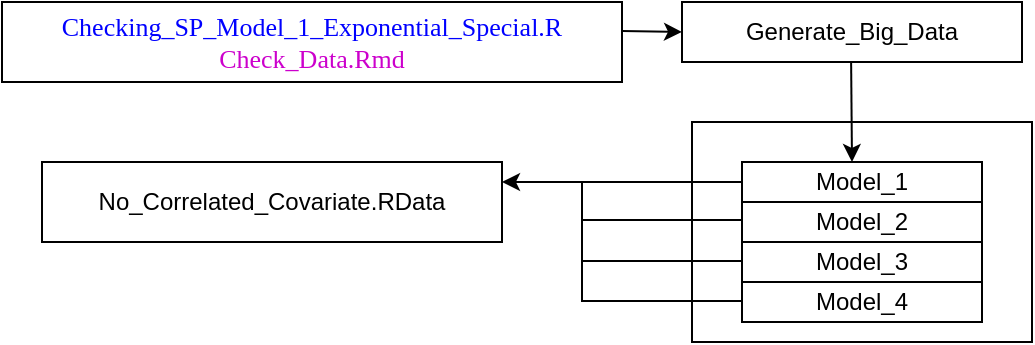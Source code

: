 <mxfile version="21.0.2" type="device"><diagram id="K0TTWNV6GmDdDqxvPRKL" name="Page-1"><mxGraphModel dx="1900" dy="481" grid="1" gridSize="10" guides="1" tooltips="1" connect="1" arrows="1" fold="1" page="1" pageScale="1" pageWidth="850" pageHeight="1400" math="0" shadow="0"><root><mxCell id="0"/><mxCell id="1" parent="0"/><mxCell id="Y1eEmwe5A8W9MucP_A89-1" value="Generate_Big_Data" style="rounded=0;whiteSpace=wrap;html=1;" parent="1" vertex="1"><mxGeometry x="330" y="50" width="170" height="30" as="geometry"/></mxCell><mxCell id="Y1eEmwe5A8W9MucP_A89-2" value="" style="rounded=0;whiteSpace=wrap;html=1;" parent="1" vertex="1"><mxGeometry x="335" y="110" width="170" height="110" as="geometry"/></mxCell><mxCell id="Y1eEmwe5A8W9MucP_A89-4" value="Model_1" style="rounded=0;whiteSpace=wrap;html=1;" parent="1" vertex="1"><mxGeometry x="360" y="130" width="120" height="20" as="geometry"/></mxCell><mxCell id="fX8UC9Y6-zPuihuaWVjo-6" value="" style="edgeStyle=orthogonalEdgeStyle;rounded=0;orthogonalLoop=1;jettySize=auto;html=1;fontFamily=Verdana;fontSize=13;fontColor=#CC00CC;" parent="1" source="Y1eEmwe5A8W9MucP_A89-6" target="fX8UC9Y6-zPuihuaWVjo-5" edge="1"><mxGeometry relative="1" as="geometry"/></mxCell><mxCell id="Y1eEmwe5A8W9MucP_A89-6" value="Model_2" style="rounded=0;whiteSpace=wrap;html=1;" parent="1" vertex="1"><mxGeometry x="360" y="150" width="120" height="20" as="geometry"/></mxCell><mxCell id="Y1eEmwe5A8W9MucP_A89-7" value="Model_3" style="rounded=0;whiteSpace=wrap;html=1;" parent="1" vertex="1"><mxGeometry x="360" y="170" width="120" height="20" as="geometry"/></mxCell><mxCell id="Y1eEmwe5A8W9MucP_A89-9" value="No_Correlated_Covariate.RData" style="rounded=0;whiteSpace=wrap;html=1;" parent="1" vertex="1"><mxGeometry x="10" y="130" width="230" height="40" as="geometry"/></mxCell><mxCell id="fX8UC9Y6-zPuihuaWVjo-1" value="Checking_SP_Model_1_Exponential_Special.R&lt;br&gt;&lt;font color=&quot;#cc00cc&quot;&gt;Check_Data.Rmd&lt;/font&gt;" style="rounded=0;whiteSpace=wrap;html=1;fontFamily=Verdana;fontSize=13;fontColor=#0000FF;" parent="1" vertex="1"><mxGeometry x="-10" y="50" width="310" height="40" as="geometry"/></mxCell><mxCell id="fX8UC9Y6-zPuihuaWVjo-4" value="" style="endArrow=classic;html=1;rounded=0;fontFamily=Verdana;fontSize=13;fontColor=#CC00CC;exitX=0.414;exitY=1;exitDx=0;exitDy=0;exitPerimeter=0;" parent="1" edge="1"><mxGeometry width="50" height="50" relative="1" as="geometry"><mxPoint x="300.0" y="64.5" as="sourcePoint"/><mxPoint x="330" y="65" as="targetPoint"/></mxGeometry></mxCell><mxCell id="fX8UC9Y6-zPuihuaWVjo-5" value="Model_4" style="rounded=0;whiteSpace=wrap;html=1;" parent="1" vertex="1"><mxGeometry x="360" y="190" width="120" height="20" as="geometry"/></mxCell><mxCell id="fX8UC9Y6-zPuihuaWVjo-7" value="" style="endArrow=classic;html=1;rounded=0;fontFamily=Verdana;fontSize=13;fontColor=#CC00CC;exitX=0.414;exitY=1;exitDx=0;exitDy=0;exitPerimeter=0;" parent="1" edge="1"><mxGeometry width="50" height="50" relative="1" as="geometry"><mxPoint x="414.56" y="80" as="sourcePoint"/><mxPoint x="415" y="130" as="targetPoint"/></mxGeometry></mxCell><mxCell id="fX8UC9Y6-zPuihuaWVjo-8" value="" style="endArrow=none;html=1;rounded=0;fontFamily=Verdana;fontSize=13;fontColor=#CC00CC;" parent="1" edge="1"><mxGeometry width="50" height="50" relative="1" as="geometry"><mxPoint x="280" y="159" as="sourcePoint"/><mxPoint x="360" y="159" as="targetPoint"/></mxGeometry></mxCell><mxCell id="fX8UC9Y6-zPuihuaWVjo-9" value="" style="endArrow=none;html=1;rounded=0;fontFamily=Verdana;fontSize=13;fontColor=#CC00CC;" parent="1" edge="1"><mxGeometry width="50" height="50" relative="1" as="geometry"><mxPoint x="280" y="179.5" as="sourcePoint"/><mxPoint x="360" y="179.5" as="targetPoint"/></mxGeometry></mxCell><mxCell id="fX8UC9Y6-zPuihuaWVjo-10" value="" style="endArrow=none;html=1;rounded=0;fontFamily=Verdana;fontSize=13;fontColor=#CC00CC;" parent="1" edge="1"><mxGeometry width="50" height="50" relative="1" as="geometry"><mxPoint x="280" y="199.5" as="sourcePoint"/><mxPoint x="360" y="199.5" as="targetPoint"/></mxGeometry></mxCell><mxCell id="fX8UC9Y6-zPuihuaWVjo-11" value="" style="endArrow=classic;html=1;rounded=0;fontFamily=Verdana;fontSize=13;fontColor=#CC00CC;exitX=0.147;exitY=0.273;exitDx=0;exitDy=0;exitPerimeter=0;" parent="1" source="Y1eEmwe5A8W9MucP_A89-2" edge="1"><mxGeometry width="50" height="50" relative="1" as="geometry"><mxPoint x="190" y="190" as="sourcePoint"/><mxPoint x="240" y="140" as="targetPoint"/></mxGeometry></mxCell><mxCell id="fX8UC9Y6-zPuihuaWVjo-12" value="" style="endArrow=none;html=1;rounded=0;fontFamily=Verdana;fontSize=13;fontColor=#CC00CC;" parent="1" edge="1"><mxGeometry width="50" height="50" relative="1" as="geometry"><mxPoint x="280" y="200" as="sourcePoint"/><mxPoint x="280" y="140" as="targetPoint"/></mxGeometry></mxCell></root></mxGraphModel></diagram></mxfile>